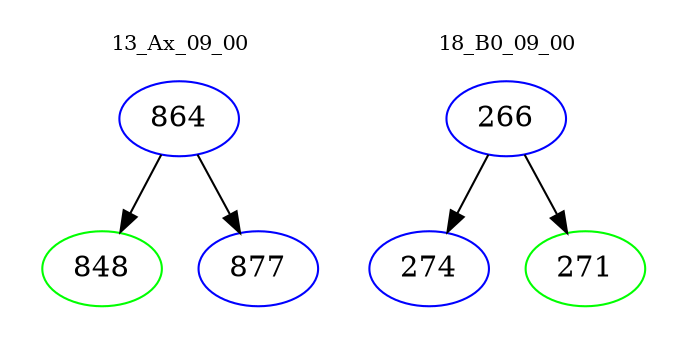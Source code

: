 digraph{
subgraph cluster_0 {
color = white
label = "13_Ax_09_00";
fontsize=10;
T0_864 [label="864", color="blue"]
T0_864 -> T0_848 [color="black"]
T0_848 [label="848", color="green"]
T0_864 -> T0_877 [color="black"]
T0_877 [label="877", color="blue"]
}
subgraph cluster_1 {
color = white
label = "18_B0_09_00";
fontsize=10;
T1_266 [label="266", color="blue"]
T1_266 -> T1_274 [color="black"]
T1_274 [label="274", color="blue"]
T1_266 -> T1_271 [color="black"]
T1_271 [label="271", color="green"]
}
}

